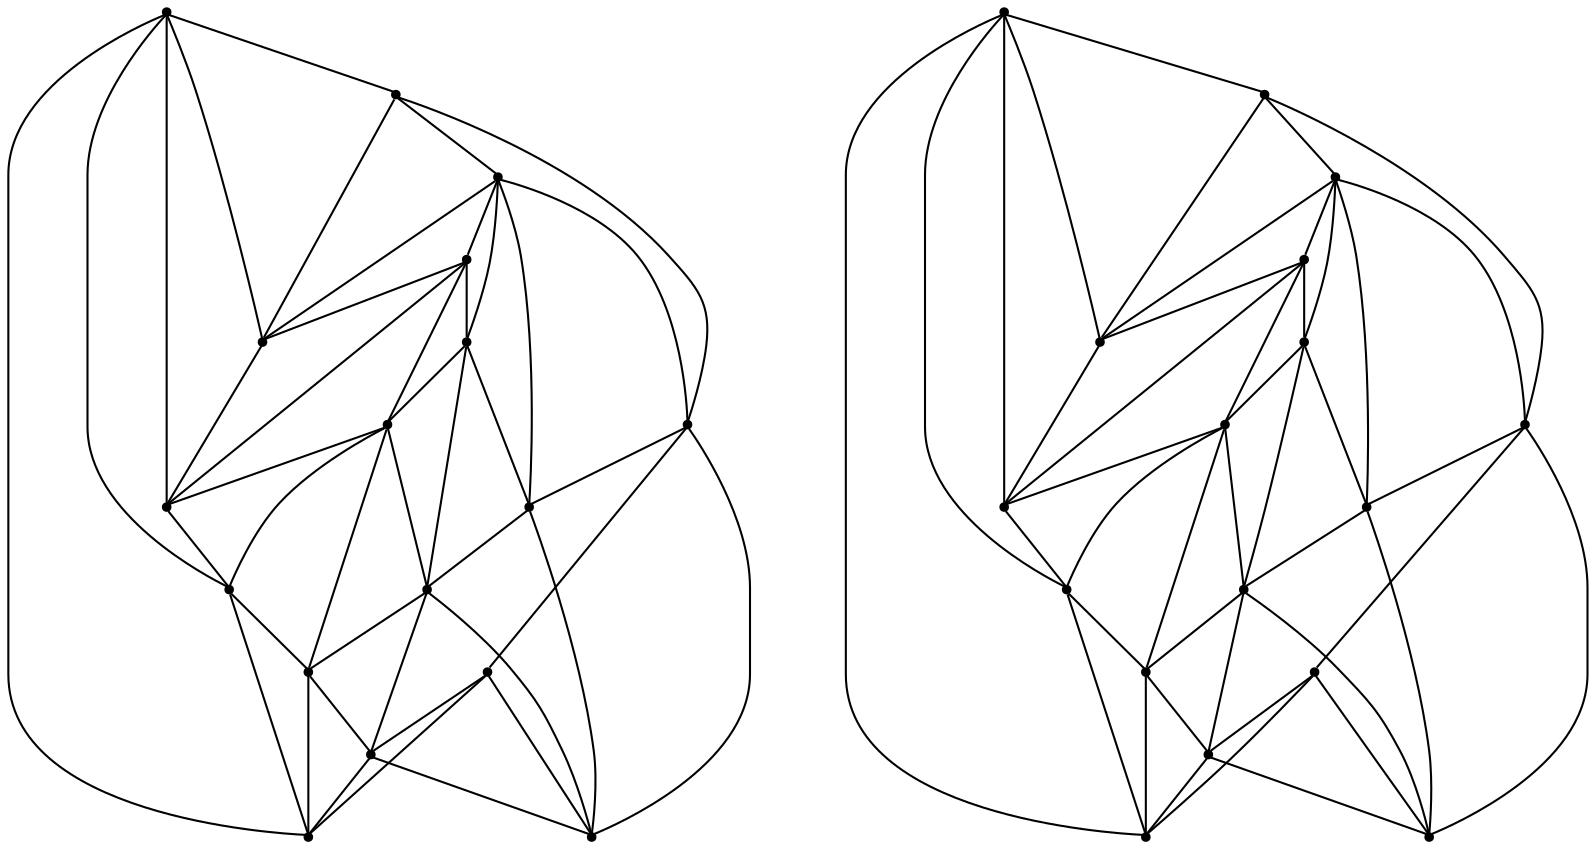 graph {
  node [shape=point,comment="{\"directed\":false,\"doi\":\"10.1007/978-3-031-49275-4_8\",\"figure\":\"2 (2)\"}"]

  v0 [pos="1613.4112128745744,837.5890079771652"]
  v1 [pos="1380.9575203149539,1005.9346099070044"]
  v2 [pos="1464.7969731913176,900.5898596300453"]
  v3 [pos="1609.0375379168947,1361.3826409854169"]
  v4 [pos="1375.5409635128199,1530.4825194817176"]
  v5 [pos="1459.75755929455,1424.667093505471"]
  v6 [pos="1528.4392820732198,699.4020055286746"]
  v7 [pos="1460.8744262629957,643.227032505318"]
  v8 [pos="1524.6471231953878,563.594579683635"]
  v9 [pos="1523.6812469247654,1222.5747688357856"]
  v10 [pos="1455.8204506185753,1166.149769218319"]
  v11 [pos="1519.872300704661,1086.1588092914503"]
  v12 [pos="1509.0487571572567,810.7142013170292"]
  v13 [pos="1504.2072940047824,1334.3912145964919"]
  v14 [pos="1371.3893711039505,601.5875577392112"]
  v15 [pos="1365.9311002998068,1124.3228380942683"]
  v16 [pos="1411.9416127224345,739.6495468906469"]
  v17 [pos="1333.6374362240467,690.3506867311335"]
  v18 [pos="1409.8996614533194,850.195002935417"]
  v19 [pos="1342.7691463301808,791.2071671406893"]
  v20 [pos="1406.665808882875,1263.005696946845"]
  v21 [pos="1328.008494106802,1213.4817365474669"]
  v22 [pos="1404.6123163159475,1374.042812611568"]
  v23 [pos="1337.1807418292183,1314.7924870456084"]
  v24 [pos="1295.273017704877,887.9047616496493"]
  v25 [pos="1148.7996410744645,837.243091224379"]
  v26 [pos="1289.474199129752,1411.9233677224888"]
  v27 [pos="1142.3455756491715,1361.0368514079073"]
  v28 [pos="1237.9846860788111,713.4822162951248"]
  v29 [pos="1231.9296697687812,1236.7185672406154"]
  v30 [pos="1254.0873082692865,808.8023753815005"]
  v31 [pos="1248.1051006975206,1332.4701048657598"]
  v32 [pos="1236.751197952307,563.4403160729255"]
  v33 [pos="1230.68975921209,1086.0046728560178"]

  v0 -- v1 [id="-1",pos="1613.4112128745744,837.5890079771652 1380.9575203149539,1005.9346099070044 1380.9575203149539,1005.9346099070044 1380.9575203149539,1005.9346099070044"]
  v0 -- v2 [id="-2",pos="1613.4112128745744,837.5890079771652 1464.7969731913176,900.5898596300453 1464.7969731913176,900.5898596300453 1464.7969731913176,900.5898596300453"]
  v3 -- v4 [id="-3",pos="1609.0375379168947,1361.3826409854169 1375.5409635128199,1530.4825194817176 1375.5409635128199,1530.4825194817176 1375.5409635128199,1530.4825194817176"]
  v27 -- v33 [id="-4",pos="1142.3455756491715,1361.0368514079073 1230.68975921209,1086.0046728560178 1230.68975921209,1086.0046728560178 1230.68975921209,1086.0046728560178"]
  v27 -- v31 [id="-5",pos="1142.3455756491715,1361.0368514079073 1248.1051006975206,1332.4701048657598 1248.1051006975206,1332.4701048657598 1248.1051006975206,1332.4701048657598"]
  v27 -- v29 [id="-6",pos="1142.3455756491715,1361.0368514079073 1231.9296697687812,1236.7185672406154 1231.9296697687812,1236.7185672406154 1231.9296697687812,1236.7185672406154"]
  v25 -- v32 [id="-7",pos="1148.7996410744645,837.243091224379 1236.751197952307,563.4403160729255 1236.751197952307,563.4403160729255 1236.751197952307,563.4403160729255"]
  v25 -- v28 [id="-8",pos="1148.7996410744645,837.243091224379 1237.9846860788111,713.4822162951248 1237.9846860788111,713.4822162951248 1237.9846860788111,713.4822162951248"]
  v25 -- v30 [id="-9",pos="1148.7996410744645,837.243091224379 1254.0873082692865,808.8023753815005 1254.0873082692865,808.8023753815005 1254.0873082692865,808.8023753815005"]
  v3 -- v5 [id="-10",pos="1609.0375379168947,1361.3826409854169 1459.75755929455,1424.667093505471 1459.75755929455,1424.667093505471 1459.75755929455,1424.667093505471"]
  v6 -- v7 [id="-11",pos="1528.4392820732198,699.4020055286746 1460.8744262629957,643.227032505318 1460.8744262629957,643.227032505318 1460.8744262629957,643.227032505318"]
  v6 -- v0 [id="-12",pos="1528.4392820732198,699.4020055286746 1613.4112128745744,837.5890079771652 1613.4112128745744,837.5890079771652 1613.4112128745744,837.5890079771652"]
  v8 -- v6 [id="-13",pos="1524.6471231953878,563.594579683635 1528.4392820732198,699.4020055286746 1528.4392820732198,699.4020055286746 1528.4392820732198,699.4020055286746"]
  v8 -- v0 [id="-14",pos="1524.6471231953878,563.594579683635 1613.4112128745744,837.5890079771652 1613.4112128745744,837.5890079771652 1613.4112128745744,837.5890079771652"]
  v9 -- v3 [id="-15",pos="1523.6812469247654,1222.5747688357856 1609.0375379168947,1361.3826409854169 1609.0375379168947,1361.3826409854169 1609.0375379168947,1361.3826409854169"]
  v9 -- v10 [id="-16",pos="1523.6812469247654,1222.5747688357856 1455.8204506185753,1166.149769218319 1455.8204506185753,1166.149769218319 1455.8204506185753,1166.149769218319"]
  v11 -- v9 [id="-17",pos="1519.872300704661,1086.1588092914503 1523.6812469247654,1222.5747688357856 1523.6812469247654,1222.5747688357856 1523.6812469247654,1222.5747688357856"]
  v11 -- v3 [id="-18",pos="1519.872300704661,1086.1588092914503 1609.0375379168947,1361.3826409854169 1609.0375379168947,1361.3826409854169 1609.0375379168947,1361.3826409854169"]
  v12 -- v0 [id="-19",pos="1509.0487571572567,810.7142013170292 1613.4112128745744,837.5890079771652 1613.4112128745744,837.5890079771652 1613.4112128745744,837.5890079771652"]
  v12 -- v6 [id="-20",pos="1509.0487571572567,810.7142013170292 1528.4392820732198,699.4020055286746 1528.4392820732198,699.4020055286746 1528.4392820732198,699.4020055286746"]
  v13 -- v9 [id="-21",pos="1504.2072940047824,1334.3912145964919 1523.6812469247654,1222.5747688357856 1523.6812469247654,1222.5747688357856 1523.6812469247654,1222.5747688357856"]
  v13 -- v3 [id="-22",pos="1504.2072940047824,1334.3912145964919 1609.0375379168947,1361.3826409854169 1609.0375379168947,1361.3826409854169 1609.0375379168947,1361.3826409854169"]
  v2 -- v1 [id="-23",pos="1464.7969731913176,900.5898596300453 1380.9575203149539,1005.9346099070044 1380.9575203149539,1005.9346099070044 1380.9575203149539,1005.9346099070044"]
  v2 -- v12 [id="-24",pos="1464.7969731913176,900.5898596300453 1509.0487571572567,810.7142013170292 1509.0487571572567,810.7142013170292 1509.0487571572567,810.7142013170292"]
  v7 -- v14 [id="-25",pos="1460.8744262629957,643.227032505318 1371.3893711039505,601.5875577392112 1371.3893711039505,601.5875577392112 1371.3893711039505,601.5875577392112"]
  v7 -- v8 [id="-26",pos="1460.8744262629957,643.227032505318 1524.6471231953878,563.594579683635 1524.6471231953878,563.594579683635 1524.6471231953878,563.594579683635"]
  v5 -- v4 [id="-27",pos="1459.75755929455,1424.667093505471 1375.5409635128199,1530.4825194817176 1375.5409635128199,1530.4825194817176 1375.5409635128199,1530.4825194817176"]
  v5 -- v13 [id="-28",pos="1459.75755929455,1424.667093505471 1504.2072940047824,1334.3912145964919 1504.2072940047824,1334.3912145964919 1504.2072940047824,1334.3912145964919"]
  v10 -- v15 [id="-29",pos="1455.8204506185753,1166.149769218319 1365.9311002998068,1124.3228380942683 1365.9311002998068,1124.3228380942683 1365.9311002998068,1124.3228380942683"]
  v10 -- v11 [id="-30",pos="1455.8204506185753,1166.149769218319 1519.872300704661,1086.1588092914503 1519.872300704661,1086.1588092914503 1519.872300704661,1086.1588092914503"]
  v16 -- v6 [id="-31",pos="1411.9416127224345,739.6495468906469 1528.4392820732198,699.4020055286746 1528.4392820732198,699.4020055286746 1528.4392820732198,699.4020055286746"]
  v16 -- v12 [id="-32",pos="1411.9416127224345,739.6495468906469 1509.0487571572567,810.7142013170292 1509.0487571572567,810.7142013170292 1509.0487571572567,810.7142013170292"]
  v16 -- v17 [id="-33",pos="1411.9416127224345,739.6495468906469 1333.6374362240467,690.3506867311335 1333.6374362240467,690.3506867311335 1333.6374362240467,690.3506867311335"]
  v16 -- v7 [id="-34",pos="1411.9416127224345,739.6495468906469 1460.8744262629957,643.227032505318 1460.8744262629957,643.227032505318 1460.8744262629957,643.227032505318"]
  v16 -- v18 [id="-35",pos="1411.9416127224345,739.6495468906469 1409.8996614533194,850.195002935417 1409.8996614533194,850.195002935417 1409.8996614533194,850.195002935417"]
  v18 -- v19 [id="-36",pos="1409.8996614533194,850.195002935417 1342.7691463301808,791.2071671406893 1342.7691463301808,791.2071671406893 1342.7691463301808,791.2071671406893"]
  v18 -- v12 [id="-37",pos="1409.8996614533194,850.195002935417 1509.0487571572567,810.7142013170292 1509.0487571572567,810.7142013170292 1509.0487571572567,810.7142013170292"]
  v18 -- v2 [id="-38",pos="1409.8996614533194,850.195002935417 1464.7969731913176,900.5898596300453 1464.7969731913176,900.5898596300453 1464.7969731913176,900.5898596300453"]
  v20 -- v13 [id="-39",pos="1406.665808882875,1263.005696946845 1504.2072940047824,1334.3912145964919 1504.2072940047824,1334.3912145964919 1504.2072940047824,1334.3912145964919"]
  v20 -- v9 [id="-40",pos="1406.665808882875,1263.005696946845 1523.6812469247654,1222.5747688357856 1523.6812469247654,1222.5747688357856 1523.6812469247654,1222.5747688357856"]
  v20 -- v21 [id="-41",pos="1406.665808882875,1263.005696946845 1328.008494106802,1213.4817365474669 1328.008494106802,1213.4817365474669 1328.008494106802,1213.4817365474669"]
  v20 -- v22 [id="-42",pos="1406.665808882875,1263.005696946845 1404.6123163159475,1374.042812611568 1404.6123163159475,1374.042812611568 1404.6123163159475,1374.042812611568"]
  v20 -- v10 [id="-43",pos="1406.665808882875,1263.005696946845 1455.8204506185753,1166.149769218319 1455.8204506185753,1166.149769218319 1455.8204506185753,1166.149769218319"]
  v22 -- v13 [id="-44",pos="1404.6123163159475,1374.042812611568 1504.2072940047824,1334.3912145964919 1504.2072940047824,1334.3912145964919 1504.2072940047824,1334.3912145964919"]
  v22 -- v23 [id="-45",pos="1404.6123163159475,1374.042812611568 1337.1807418292183,1314.7924870456084 1337.1807418292183,1314.7924870456084 1337.1807418292183,1314.7924870456084"]
  v22 -- v5 [id="-46",pos="1404.6123163159475,1374.042812611568 1459.75755929455,1424.667093505471 1459.75755929455,1424.667093505471 1459.75755929455,1424.667093505471"]
  v1 -- v24 [id="-47",pos="1380.9575203149539,1005.9346099070044 1295.273017704877,887.9047616496493 1295.273017704877,887.9047616496493 1295.273017704877,887.9047616496493"]
  v1 -- v25 [id="-48",pos="1380.9575203149539,1005.9346099070044 1148.7996410744645,837.243091224379 1148.7996410744645,837.243091224379 1148.7996410744645,837.243091224379"]
  v4 -- v26 [id="-49",pos="1375.5409635128199,1530.4825194817176 1289.474199129752,1411.9233677224888 1289.474199129752,1411.9233677224888 1289.474199129752,1411.9233677224888"]
  v4 -- v27 [id="-50",pos="1375.5409635128199,1530.4825194817176 1142.3455756491715,1361.0368514079073 1142.3455756491715,1361.0368514079073 1142.3455756491715,1361.0368514079073"]
  v14 -- v28 [id="-51",pos="1371.3893711039505,601.5875577392112 1237.9846860788111,713.4822162951248 1237.9846860788111,713.4822162951248 1237.9846860788111,713.4822162951248"]
  v14 -- v8 [id="-52",pos="1371.3893711039505,601.5875577392112 1524.6471231953878,563.594579683635 1524.6471231953878,563.594579683635 1524.6471231953878,563.594579683635"]
  v15 -- v11 [id="-53",pos="1365.9311002998068,1124.3228380942683 1519.872300704661,1086.1588092914503 1519.872300704661,1086.1588092914503 1519.872300704661,1086.1588092914503"]
  v15 -- v29 [id="-54",pos="1365.9311002998068,1124.3228380942683 1231.9296697687812,1236.7185672406154 1231.9296697687812,1236.7185672406154 1231.9296697687812,1236.7185672406154"]
  v19 -- v17 [id="-55",pos="1342.7691463301808,791.2071671406893 1333.6374362240467,690.3506867311335 1333.6374362240467,690.3506867311335 1333.6374362240467,690.3506867311335"]
  v19 -- v30 [id="-56",pos="1342.7691463301808,791.2071671406893 1254.0873082692865,808.8023753815005 1254.0873082692865,808.8023753815005 1254.0873082692865,808.8023753815005"]
  v19 -- v16 [id="-57",pos="1342.7691463301808,791.2071671406893 1411.9416127224345,739.6495468906469 1411.9416127224345,739.6495468906469 1411.9416127224345,739.6495468906469"]
  v23 -- v20 [id="-58",pos="1337.1807418292183,1314.7924870456084 1406.665808882875,1263.005696946845 1406.665808882875,1263.005696946845 1406.665808882875,1263.005696946845"]
  v23 -- v21 [id="-59",pos="1337.1807418292183,1314.7924870456084 1328.008494106802,1213.4817365474669 1328.008494106802,1213.4817365474669 1328.008494106802,1213.4817365474669"]
  v23 -- v31 [id="-60",pos="1337.1807418292183,1314.7924870456084 1248.1051006975206,1332.4701048657598 1248.1051006975206,1332.4701048657598 1248.1051006975206,1332.4701048657598"]
  v17 -- v28 [id="-61",pos="1333.6374362240467,690.3506867311335 1237.9846860788111,713.4822162951248 1237.9846860788111,713.4822162951248 1237.9846860788111,713.4822162951248"]
  v17 -- v14 [id="-62",pos="1333.6374362240467,690.3506867311335 1371.3893711039505,601.5875577392112 1371.3893711039505,601.5875577392112 1371.3893711039505,601.5875577392112"]
  v17 -- v7 [id="-63",pos="1333.6374362240467,690.3506867311335 1460.8744262629957,643.227032505318 1460.8744262629957,643.227032505318 1460.8744262629957,643.227032505318"]
  v21 -- v29 [id="-64",pos="1328.008494106802,1213.4817365474669 1231.9296697687812,1236.7185672406154 1231.9296697687812,1236.7185672406154 1231.9296697687812,1236.7185672406154"]
  v21 -- v15 [id="-65",pos="1328.008494106802,1213.4817365474669 1365.9311002998068,1124.3228380942683 1365.9311002998068,1124.3228380942683 1365.9311002998068,1124.3228380942683"]
  v21 -- v10 [id="-66",pos="1328.008494106802,1213.4817365474669 1455.8204506185753,1166.149769218319 1455.8204506185753,1166.149769218319 1455.8204506185753,1166.149769218319"]
  v24 -- v25 [id="-67",pos="1295.273017704877,887.9047616496493 1148.7996410744645,837.243091224379 1148.7996410744645,837.243091224379 1148.7996410744645,837.243091224379"]
  v24 -- v2 [id="-68",pos="1295.273017704877,887.9047616496493 1464.7969731913176,900.5898596300453 1464.7969731913176,900.5898596300453 1464.7969731913176,900.5898596300453"]
  v24 -- v18 [id="-69",pos="1295.273017704877,887.9047616496493 1409.8996614533194,850.195002935417 1409.8996614533194,850.195002935417 1409.8996614533194,850.195002935417"]
  v24 -- v30 [id="-70",pos="1295.273017704877,887.9047616496493 1254.0873082692865,808.8023753815005 1254.0873082692865,808.8023753815005 1254.0873082692865,808.8023753815005"]
  v24 -- v19 [id="-71",pos="1295.273017704877,887.9047616496493 1342.7691463301808,791.2071671406893 1342.7691463301808,791.2071671406893 1342.7691463301808,791.2071671406893"]
  v26 -- v27 [id="-72",pos="1289.474199129752,1411.9233677224888 1142.3455756491715,1361.0368514079073 1142.3455756491715,1361.0368514079073 1142.3455756491715,1361.0368514079073"]
  v26 -- v22 [id="-73",pos="1289.474199129752,1411.9233677224888 1404.6123163159475,1374.042812611568 1404.6123163159475,1374.042812611568 1404.6123163159475,1374.042812611568"]
  v26 -- v31 [id="-74",pos="1289.474199129752,1411.9233677224888 1248.1051006975206,1332.4701048657598 1248.1051006975206,1332.4701048657598 1248.1051006975206,1332.4701048657598"]
  v26 -- v23 [id="-75",pos="1289.474199129752,1411.9233677224888 1337.1807418292183,1314.7924870456084 1337.1807418292183,1314.7924870456084 1337.1807418292183,1314.7924870456084"]
  v26 -- v5 [id="-76",pos="1289.474199129752,1411.9233677224888 1459.75755929455,1424.667093505471 1459.75755929455,1424.667093505471 1459.75755929455,1424.667093505471"]
  v30 -- v28 [id="-77",pos="1254.0873082692865,808.8023753815005 1237.9846860788111,713.4822162951248 1237.9846860788111,713.4822162951248 1237.9846860788111,713.4822162951248"]
  v30 -- v17 [id="-78",pos="1254.0873082692865,808.8023753815005 1333.6374362240467,690.3506867311335 1333.6374362240467,690.3506867311335 1333.6374362240467,690.3506867311335"]
  v31 -- v21 [id="-79",pos="1248.1051006975206,1332.4701048657598 1328.008494106802,1213.4817365474669 1328.008494106802,1213.4817365474669 1328.008494106802,1213.4817365474669"]
  v31 -- v29 [id="-80",pos="1248.1051006975206,1332.4701048657598 1231.9296697687812,1236.7185672406154 1231.9296697687812,1236.7185672406154 1231.9296697687812,1236.7185672406154"]
  v32 -- v8 [id="-81",pos="1236.751197952307,563.4403160729255 1524.6471231953878,563.594579683635 1524.6471231953878,563.594579683635 1524.6471231953878,563.594579683635"]
  v32 -- v14 [id="-82",pos="1236.751197952307,563.4403160729255 1371.3893711039505,601.5875577392112 1371.3893711039505,601.5875577392112 1371.3893711039505,601.5875577392112"]
  v32 -- v28 [id="-83",pos="1236.751197952307,563.4403160729255 1237.9846860788111,713.4822162951248 1237.9846860788111,713.4822162951248 1237.9846860788111,713.4822162951248"]
  v33 -- v11 [id="-84",pos="1230.68975921209,1086.0046728560178 1519.872300704661,1086.1588092914503 1519.872300704661,1086.1588092914503 1519.872300704661,1086.1588092914503"]
  v33 -- v29 [id="-85",pos="1230.68975921209,1086.0046728560178 1231.9296697687812,1236.7185672406154 1231.9296697687812,1236.7185672406154 1231.9296697687812,1236.7185672406154"]
  v33 -- v15 [id="-86",pos="1230.68975921209,1086.0046728560178 1365.9311002998068,1124.3228380942683 1365.9311002998068,1124.3228380942683 1365.9311002998068,1124.3228380942683"]
}